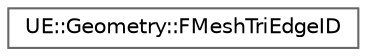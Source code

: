 digraph "Graphical Class Hierarchy"
{
 // INTERACTIVE_SVG=YES
 // LATEX_PDF_SIZE
  bgcolor="transparent";
  edge [fontname=Helvetica,fontsize=10,labelfontname=Helvetica,labelfontsize=10];
  node [fontname=Helvetica,fontsize=10,shape=box,height=0.2,width=0.4];
  rankdir="LR";
  Node0 [id="Node000000",label="UE::Geometry::FMeshTriEdgeID",height=0.2,width=0.4,color="grey40", fillcolor="white", style="filled",URL="$d5/d11/structUE_1_1Geometry_1_1FMeshTriEdgeID.html",tooltip="FMeshTriEdgeID identifies an edge in a triangle mesh based on the triangle ID/Index and the \"edge ind..."];
}
